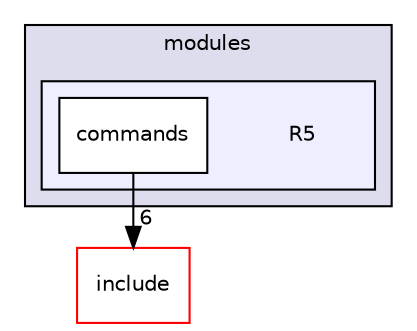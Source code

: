 digraph "modules/R5" {
  compound=true
  node [ fontsize="10", fontname="Helvetica"];
  edge [ labelfontsize="10", labelfontname="Helvetica"];
  subgraph clusterdir_e05d7e2b1ecd646af5bb94391405f3b5 {
    graph [ bgcolor="#ddddee", pencolor="black", label="modules" fontname="Helvetica", fontsize="10", URL="dir_e05d7e2b1ecd646af5bb94391405f3b5.html"]
  subgraph clusterdir_48f7d012008618750be372ee37b1090c {
    graph [ bgcolor="#eeeeff", pencolor="black", label="" URL="dir_48f7d012008618750be372ee37b1090c.html"];
    dir_48f7d012008618750be372ee37b1090c [shape=plaintext label="R5"];
    dir_d0a11bc3100475deb7018ddcc439e641 [shape=box label="commands" color="black" fillcolor="white" style="filled" URL="dir_d0a11bc3100475deb7018ddcc439e641.html"];
  }
  }
  dir_d44c64559bbebec7f509842c48db8b23 [shape=box label="include" fillcolor="white" style="filled" color="red" URL="dir_d44c64559bbebec7f509842c48db8b23.html"];
  dir_d0a11bc3100475deb7018ddcc439e641->dir_d44c64559bbebec7f509842c48db8b23 [headlabel="6", labeldistance=1.5 headhref="dir_000020_000000.html"];
}
